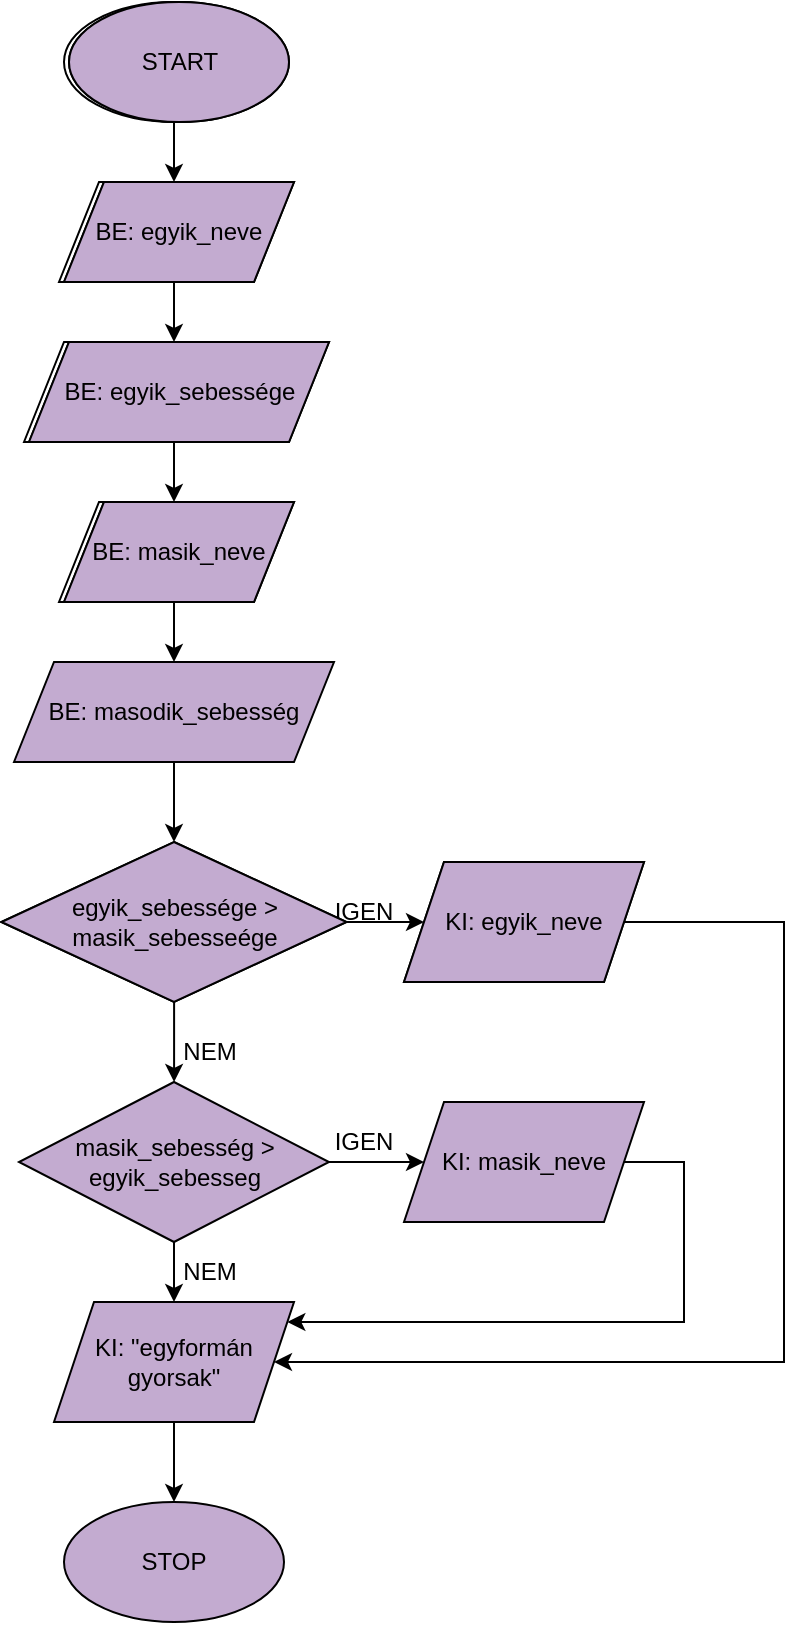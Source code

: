 <mxfile version="20.8.21" type="device"><diagram name="1 oldal" id="fUMsg4rsVk9CGlDS2Kf2"><mxGraphModel dx="2083" dy="860" grid="1" gridSize="10" guides="1" tooltips="1" connect="1" arrows="1" fold="1" page="1" pageScale="1" pageWidth="827" pageHeight="1169" math="0" shadow="0"><root><mxCell id="0"/><mxCell id="1" parent="0"/><mxCell id="FzNfgTuPGD2tuUyU3zIt-6" style="edgeStyle=orthogonalEdgeStyle;rounded=0;orthogonalLoop=1;jettySize=auto;html=1;" edge="1" parent="1" source="FzNfgTuPGD2tuUyU3zIt-1" target="FzNfgTuPGD2tuUyU3zIt-2"><mxGeometry relative="1" as="geometry"/></mxCell><mxCell id="FzNfgTuPGD2tuUyU3zIt-1" value="START" style="ellipse;whiteSpace=wrap;html=1;" vertex="1" parent="1"><mxGeometry x="340" width="110" height="60" as="geometry"/></mxCell><mxCell id="FzNfgTuPGD2tuUyU3zIt-7" style="edgeStyle=orthogonalEdgeStyle;rounded=0;orthogonalLoop=1;jettySize=auto;html=1;" edge="1" parent="1" source="FzNfgTuPGD2tuUyU3zIt-2" target="FzNfgTuPGD2tuUyU3zIt-3"><mxGeometry relative="1" as="geometry"/></mxCell><mxCell id="FzNfgTuPGD2tuUyU3zIt-2" value="BE: egyik_neve" style="shape=parallelogram;perimeter=parallelogramPerimeter;whiteSpace=wrap;html=1;fixedSize=1;" vertex="1" parent="1"><mxGeometry x="337.5" y="90" width="115" height="50" as="geometry"/></mxCell><mxCell id="FzNfgTuPGD2tuUyU3zIt-8" style="edgeStyle=orthogonalEdgeStyle;rounded=0;orthogonalLoop=1;jettySize=auto;html=1;" edge="1" parent="1" source="FzNfgTuPGD2tuUyU3zIt-3" target="FzNfgTuPGD2tuUyU3zIt-5"><mxGeometry relative="1" as="geometry"/></mxCell><mxCell id="FzNfgTuPGD2tuUyU3zIt-3" value="BE: egyik_sebessége" style="shape=parallelogram;perimeter=parallelogramPerimeter;whiteSpace=wrap;html=1;fixedSize=1;" vertex="1" parent="1"><mxGeometry x="320" y="170" width="150" height="50" as="geometry"/></mxCell><mxCell id="FzNfgTuPGD2tuUyU3zIt-11" style="edgeStyle=orthogonalEdgeStyle;rounded=0;orthogonalLoop=1;jettySize=auto;html=1;entryX=0.5;entryY=0;entryDx=0;entryDy=0;" edge="1" parent="1" source="FzNfgTuPGD2tuUyU3zIt-4" target="FzNfgTuPGD2tuUyU3zIt-10"><mxGeometry relative="1" as="geometry"/></mxCell><mxCell id="FzNfgTuPGD2tuUyU3zIt-4" value="BE: masodik_sebesség" style="shape=parallelogram;perimeter=parallelogramPerimeter;whiteSpace=wrap;html=1;fixedSize=1;fillColor=#C3ABD0;" vertex="1" parent="1"><mxGeometry x="315" y="330" width="160" height="50" as="geometry"/></mxCell><mxCell id="FzNfgTuPGD2tuUyU3zIt-9" style="edgeStyle=orthogonalEdgeStyle;rounded=0;orthogonalLoop=1;jettySize=auto;html=1;" edge="1" parent="1" source="FzNfgTuPGD2tuUyU3zIt-5" target="FzNfgTuPGD2tuUyU3zIt-4"><mxGeometry relative="1" as="geometry"/></mxCell><mxCell id="FzNfgTuPGD2tuUyU3zIt-5" value="BE: masik_neve" style="shape=parallelogram;perimeter=parallelogramPerimeter;whiteSpace=wrap;html=1;fixedSize=1;" vertex="1" parent="1"><mxGeometry x="337.5" y="250" width="115" height="50" as="geometry"/></mxCell><mxCell id="FzNfgTuPGD2tuUyU3zIt-12" style="edgeStyle=orthogonalEdgeStyle;rounded=0;orthogonalLoop=1;jettySize=auto;html=1;" edge="1" parent="1" source="FzNfgTuPGD2tuUyU3zIt-10" target="FzNfgTuPGD2tuUyU3zIt-13"><mxGeometry relative="1" as="geometry"><mxPoint x="530" y="460" as="targetPoint"/></mxGeometry></mxCell><mxCell id="FzNfgTuPGD2tuUyU3zIt-15" style="edgeStyle=orthogonalEdgeStyle;rounded=0;orthogonalLoop=1;jettySize=auto;html=1;" edge="1" parent="1" source="FzNfgTuPGD2tuUyU3zIt-10"><mxGeometry relative="1" as="geometry"><mxPoint x="395.043" y="540" as="targetPoint"/></mxGeometry></mxCell><mxCell id="FzNfgTuPGD2tuUyU3zIt-10" value="egyik_sebessége &amp;gt; masik_sebesseége" style="rhombus;whiteSpace=wrap;html=1;" vertex="1" parent="1"><mxGeometry x="308.75" y="420" width="172.5" height="80" as="geometry"/></mxCell><mxCell id="FzNfgTuPGD2tuUyU3zIt-27" style="edgeStyle=orthogonalEdgeStyle;rounded=0;orthogonalLoop=1;jettySize=auto;html=1;entryX=1;entryY=0.5;entryDx=0;entryDy=0;" edge="1" parent="1" source="FzNfgTuPGD2tuUyU3zIt-13" target="FzNfgTuPGD2tuUyU3zIt-25"><mxGeometry relative="1" as="geometry"><Array as="points"><mxPoint x="700" y="460"/><mxPoint x="700" y="680"/></Array></mxGeometry></mxCell><mxCell id="FzNfgTuPGD2tuUyU3zIt-13" value="KI: egyik_neve" style="shape=parallelogram;perimeter=parallelogramPerimeter;whiteSpace=wrap;html=1;fixedSize=1;" vertex="1" parent="1"><mxGeometry x="510" y="430.0" width="120" height="60" as="geometry"/></mxCell><mxCell id="FzNfgTuPGD2tuUyU3zIt-14" value="IGEN" style="text;html=1;strokeColor=none;fillColor=none;align=center;verticalAlign=middle;whiteSpace=wrap;rounded=0;" vertex="1" parent="1"><mxGeometry x="460" y="440" width="60" height="30" as="geometry"/></mxCell><mxCell id="FzNfgTuPGD2tuUyU3zIt-17" value="NEM" style="text;html=1;strokeColor=none;fillColor=none;align=center;verticalAlign=middle;whiteSpace=wrap;rounded=0;" vertex="1" parent="1"><mxGeometry x="383" y="510" width="60" height="30" as="geometry"/></mxCell><mxCell id="FzNfgTuPGD2tuUyU3zIt-19" style="edgeStyle=orthogonalEdgeStyle;rounded=0;orthogonalLoop=1;jettySize=auto;html=1;" edge="1" parent="1" source="FzNfgTuPGD2tuUyU3zIt-18" target="FzNfgTuPGD2tuUyU3zIt-20"><mxGeometry relative="1" as="geometry"><mxPoint x="510" y="580" as="targetPoint"/></mxGeometry></mxCell><mxCell id="FzNfgTuPGD2tuUyU3zIt-24" style="edgeStyle=orthogonalEdgeStyle;rounded=0;orthogonalLoop=1;jettySize=auto;html=1;" edge="1" parent="1" source="FzNfgTuPGD2tuUyU3zIt-18" target="FzNfgTuPGD2tuUyU3zIt-25"><mxGeometry relative="1" as="geometry"><mxPoint x="395" y="660" as="targetPoint"/></mxGeometry></mxCell><mxCell id="FzNfgTuPGD2tuUyU3zIt-18" value="masik_sebesség &amp;gt; egyik_sebesseg" style="rhombus;whiteSpace=wrap;html=1;fillColor=#C3ABD0;" vertex="1" parent="1"><mxGeometry x="317.5" y="540" width="155" height="80" as="geometry"/></mxCell><mxCell id="FzNfgTuPGD2tuUyU3zIt-28" style="edgeStyle=orthogonalEdgeStyle;rounded=0;orthogonalLoop=1;jettySize=auto;html=1;" edge="1" parent="1" source="FzNfgTuPGD2tuUyU3zIt-20" target="FzNfgTuPGD2tuUyU3zIt-25"><mxGeometry relative="1" as="geometry"><mxPoint x="460" y="670" as="targetPoint"/><Array as="points"><mxPoint x="650" y="580"/><mxPoint x="650" y="660"/></Array></mxGeometry></mxCell><mxCell id="FzNfgTuPGD2tuUyU3zIt-20" value="KI: masik_neve" style="shape=parallelogram;perimeter=parallelogramPerimeter;whiteSpace=wrap;html=1;fixedSize=1;fillColor=#C3ABD0;" vertex="1" parent="1"><mxGeometry x="510" y="550" width="120" height="60" as="geometry"/></mxCell><mxCell id="FzNfgTuPGD2tuUyU3zIt-23" value="IGEN" style="text;html=1;strokeColor=none;fillColor=none;align=center;verticalAlign=middle;whiteSpace=wrap;rounded=0;" vertex="1" parent="1"><mxGeometry x="460" y="555" width="60" height="30" as="geometry"/></mxCell><mxCell id="FzNfgTuPGD2tuUyU3zIt-30" style="edgeStyle=orthogonalEdgeStyle;rounded=0;orthogonalLoop=1;jettySize=auto;html=1;entryX=0.5;entryY=0;entryDx=0;entryDy=0;" edge="1" parent="1" source="FzNfgTuPGD2tuUyU3zIt-25" target="FzNfgTuPGD2tuUyU3zIt-29"><mxGeometry relative="1" as="geometry"/></mxCell><mxCell id="FzNfgTuPGD2tuUyU3zIt-25" value="KI: &quot;egyformán gyorsak&quot;" style="shape=parallelogram;perimeter=parallelogramPerimeter;whiteSpace=wrap;html=1;fixedSize=1;fillColor=#C3ABD0;" vertex="1" parent="1"><mxGeometry x="335" y="650" width="120" height="60" as="geometry"/></mxCell><mxCell id="FzNfgTuPGD2tuUyU3zIt-26" value="NEM" style="text;html=1;strokeColor=none;fillColor=none;align=center;verticalAlign=middle;whiteSpace=wrap;rounded=0;" vertex="1" parent="1"><mxGeometry x="383" y="620" width="60" height="30" as="geometry"/></mxCell><mxCell id="FzNfgTuPGD2tuUyU3zIt-29" value="STOP" style="ellipse;whiteSpace=wrap;html=1;fillColor=#C3ABD0;" vertex="1" parent="1"><mxGeometry x="340" y="750" width="110" height="60" as="geometry"/></mxCell><mxCell id="FzNfgTuPGD2tuUyU3zIt-31" value="START" style="ellipse;whiteSpace=wrap;html=1;" vertex="1" parent="1"><mxGeometry x="342.5" width="110" height="60" as="geometry"/></mxCell><mxCell id="FzNfgTuPGD2tuUyU3zIt-32" value="BE: egyik_neve" style="shape=parallelogram;perimeter=parallelogramPerimeter;whiteSpace=wrap;html=1;fixedSize=1;" vertex="1" parent="1"><mxGeometry x="340" y="90" width="115" height="50" as="geometry"/></mxCell><mxCell id="FzNfgTuPGD2tuUyU3zIt-33" value="BE: egyik_sebessége" style="shape=parallelogram;perimeter=parallelogramPerimeter;whiteSpace=wrap;html=1;fixedSize=1;" vertex="1" parent="1"><mxGeometry x="322.5" y="170" width="150" height="50" as="geometry"/></mxCell><mxCell id="FzNfgTuPGD2tuUyU3zIt-34" value="BE: masik_neve" style="shape=parallelogram;perimeter=parallelogramPerimeter;whiteSpace=wrap;html=1;fixedSize=1;" vertex="1" parent="1"><mxGeometry x="340" y="250" width="115" height="50" as="geometry"/></mxCell><mxCell id="FzNfgTuPGD2tuUyU3zIt-35" value="START" style="ellipse;whiteSpace=wrap;html=1;fillColor=#C3ABD0;" vertex="1" parent="1"><mxGeometry x="342.5" width="110" height="60" as="geometry"/></mxCell><mxCell id="FzNfgTuPGD2tuUyU3zIt-36" value="BE: egyik_neve" style="shape=parallelogram;perimeter=parallelogramPerimeter;whiteSpace=wrap;html=1;fixedSize=1;fillColor=#C3ABD0;" vertex="1" parent="1"><mxGeometry x="340" y="90" width="115" height="50" as="geometry"/></mxCell><mxCell id="FzNfgTuPGD2tuUyU3zIt-37" value="BE: egyik_sebessége" style="shape=parallelogram;perimeter=parallelogramPerimeter;whiteSpace=wrap;html=1;fixedSize=1;fillColor=#C3ABD0;" vertex="1" parent="1"><mxGeometry x="322.5" y="170" width="150" height="50" as="geometry"/></mxCell><mxCell id="FzNfgTuPGD2tuUyU3zIt-38" value="BE: masik_neve" style="shape=parallelogram;perimeter=parallelogramPerimeter;whiteSpace=wrap;html=1;fixedSize=1;fillColor=#C3ABD0;" vertex="1" parent="1"><mxGeometry x="340" y="250" width="115" height="50" as="geometry"/></mxCell><mxCell id="FzNfgTuPGD2tuUyU3zIt-39" value="KI: egyik_neve" style="shape=parallelogram;perimeter=parallelogramPerimeter;whiteSpace=wrap;html=1;fixedSize=1;fillColor=#C3ABD0;" vertex="1" parent="1"><mxGeometry x="510" y="430.0" width="120" height="60" as="geometry"/></mxCell><mxCell id="FzNfgTuPGD2tuUyU3zIt-40" value="egyik_sebessége &amp;gt; masik_sebesseége" style="rhombus;whiteSpace=wrap;html=1;fillColor=#C3ABD0;" vertex="1" parent="1"><mxGeometry x="308.75" y="420" width="172.5" height="80" as="geometry"/></mxCell></root></mxGraphModel></diagram></mxfile>